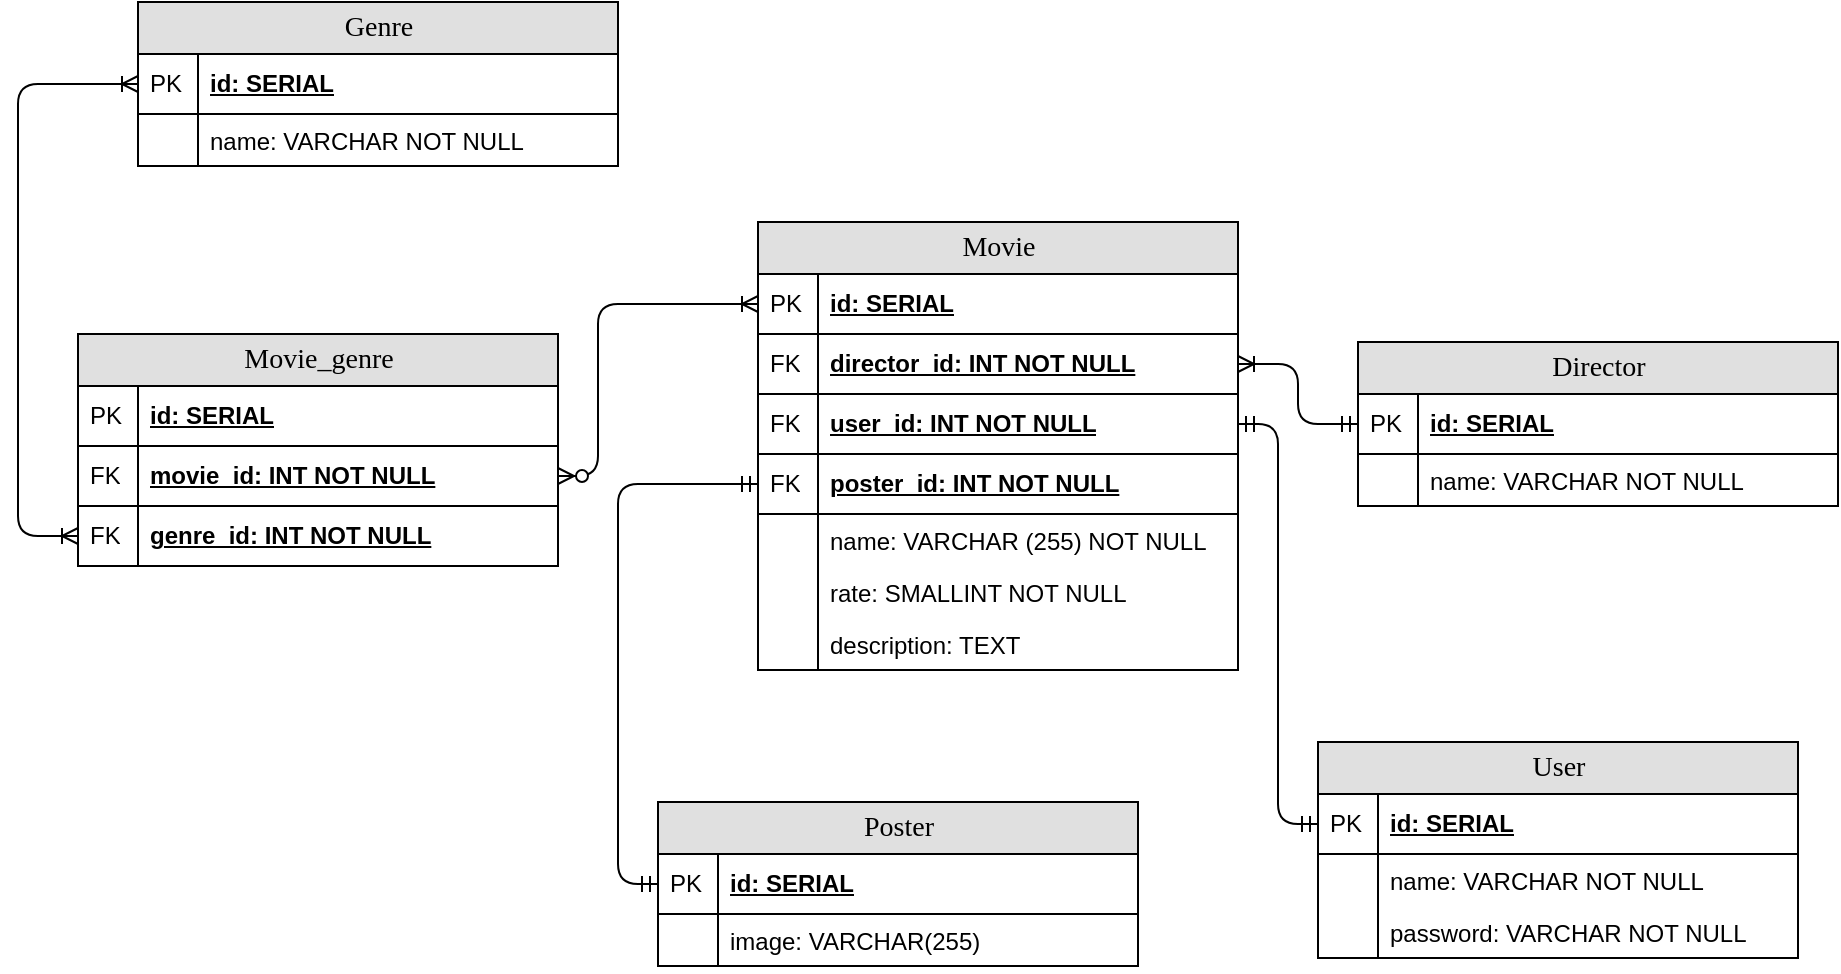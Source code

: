 <mxfile>
    <diagram name="Page-1" id="9f46799a-70d6-7492-0946-bef42562c5a5">
        <mxGraphModel dx="665" dy="423" grid="1" gridSize="10" guides="1" tooltips="1" connect="1" arrows="1" fold="1" page="1" pageScale="1" pageWidth="1100" pageHeight="850" background="#ffffff" math="0" shadow="0">
            <root>
                <mxCell id="0"/>
                <mxCell id="1" parent="0"/>
                <mxCell id="rwWJNbQg9eh8BiSdjxDp-123" value="Movie_genre" style="swimlane;html=1;fontStyle=0;childLayout=stackLayout;horizontal=1;startSize=26;fillColor=#e0e0e0;horizontalStack=0;resizeParent=1;resizeLast=0;collapsible=1;marginBottom=0;swimlaneFillColor=#ffffff;align=center;rounded=0;shadow=0;comic=0;labelBackgroundColor=none;strokeWidth=1;fontFamily=Verdana;fontSize=14;swimlaneLine=1;strokeColor=#000000;fontColor=#000000;" parent="1" vertex="1">
                    <mxGeometry x="170" y="216" width="240" height="116" as="geometry"/>
                </mxCell>
                <mxCell id="2" value="id: SERIAL" style="shape=partialRectangle;top=0;left=0;right=0;bottom=1;html=1;align=left;verticalAlign=middle;fillColor=none;spacingLeft=34;spacingRight=4;whiteSpace=wrap;overflow=hidden;rotatable=0;points=[[0,0.5],[1,0.5]];portConstraint=eastwest;dropTarget=0;fontStyle=5;strokeColor=#000000;fontColor=#000000;" vertex="1" parent="rwWJNbQg9eh8BiSdjxDp-123">
                    <mxGeometry y="26" width="240" height="30" as="geometry"/>
                </mxCell>
                <mxCell id="3" value="PK" style="shape=partialRectangle;top=0;left=0;bottom=0;html=1;fillColor=none;align=left;verticalAlign=middle;spacingLeft=4;spacingRight=4;whiteSpace=wrap;overflow=hidden;rotatable=0;points=[];portConstraint=eastwest;part=1;strokeColor=#000000;fontColor=#000000;" vertex="1" connectable="0" parent="2">
                    <mxGeometry width="30" height="30" as="geometry"/>
                </mxCell>
                <mxCell id="rwWJNbQg9eh8BiSdjxDp-124" value="movie_id: INT NOT NULL" style="shape=partialRectangle;top=0;left=0;right=0;bottom=1;html=1;align=left;verticalAlign=middle;fillColor=none;spacingLeft=34;spacingRight=4;whiteSpace=wrap;overflow=hidden;rotatable=0;points=[[0,0.5],[1,0.5]];portConstraint=eastwest;dropTarget=0;fontStyle=5;strokeColor=#000000;fontColor=#000000;" parent="rwWJNbQg9eh8BiSdjxDp-123" vertex="1">
                    <mxGeometry y="56" width="240" height="30" as="geometry"/>
                </mxCell>
                <mxCell id="rwWJNbQg9eh8BiSdjxDp-125" value="FK" style="shape=partialRectangle;top=0;left=0;bottom=0;html=1;fillColor=none;align=left;verticalAlign=middle;spacingLeft=4;spacingRight=4;whiteSpace=wrap;overflow=hidden;rotatable=0;points=[];portConstraint=eastwest;part=1;strokeColor=#000000;fontColor=#000000;" parent="rwWJNbQg9eh8BiSdjxDp-124" vertex="1" connectable="0">
                    <mxGeometry width="30" height="30" as="geometry"/>
                </mxCell>
                <mxCell id="rwWJNbQg9eh8BiSdjxDp-128" value="genre_id: INT NOT NULL" style="shape=partialRectangle;top=0;left=0;right=0;bottom=1;html=1;align=left;verticalAlign=middle;fillColor=none;spacingLeft=34;spacingRight=4;whiteSpace=wrap;overflow=hidden;rotatable=0;points=[[0,0.5],[1,0.5]];portConstraint=eastwest;dropTarget=0;fontStyle=5;strokeColor=#000000;fontColor=#000000;" parent="rwWJNbQg9eh8BiSdjxDp-123" vertex="1">
                    <mxGeometry y="86" width="240" height="30" as="geometry"/>
                </mxCell>
                <mxCell id="rwWJNbQg9eh8BiSdjxDp-129" value="FK" style="shape=partialRectangle;top=0;left=0;bottom=0;html=1;fillColor=none;align=left;verticalAlign=middle;spacingLeft=4;spacingRight=4;whiteSpace=wrap;overflow=hidden;rotatable=0;points=[];portConstraint=eastwest;part=1;strokeColor=#000000;fontColor=#000000;" parent="rwWJNbQg9eh8BiSdjxDp-128" vertex="1" connectable="0">
                    <mxGeometry width="30" height="30" as="geometry"/>
                </mxCell>
                <mxCell id="rwWJNbQg9eh8BiSdjxDp-133" value="Movie" style="swimlane;html=1;fontStyle=0;childLayout=stackLayout;horizontal=1;startSize=26;fillColor=#e0e0e0;horizontalStack=0;resizeParent=1;resizeLast=0;collapsible=1;marginBottom=0;swimlaneFillColor=#ffffff;align=center;rounded=0;shadow=0;comic=0;labelBackgroundColor=none;strokeWidth=1;fontFamily=Verdana;fontSize=14;swimlaneLine=1;strokeColor=#000000;fontColor=#000000;" parent="1" vertex="1">
                    <mxGeometry x="510" y="160" width="240" height="224" as="geometry"/>
                </mxCell>
                <mxCell id="rwWJNbQg9eh8BiSdjxDp-134" value="id: SERIAL" style="shape=partialRectangle;top=0;left=0;right=0;bottom=1;html=1;align=left;verticalAlign=middle;fillColor=none;spacingLeft=34;spacingRight=4;whiteSpace=wrap;overflow=hidden;rotatable=0;points=[[0,0.5],[1,0.5]];portConstraint=eastwest;dropTarget=0;fontStyle=5;strokeColor=#000000;fontColor=#000000;" parent="rwWJNbQg9eh8BiSdjxDp-133" vertex="1">
                    <mxGeometry y="26" width="240" height="30" as="geometry"/>
                </mxCell>
                <mxCell id="rwWJNbQg9eh8BiSdjxDp-135" value="PK" style="shape=partialRectangle;top=0;left=0;bottom=0;html=1;fillColor=none;align=left;verticalAlign=middle;spacingLeft=4;spacingRight=4;whiteSpace=wrap;overflow=hidden;rotatable=0;points=[];portConstraint=eastwest;part=1;strokeColor=#000000;fontColor=#000000;" parent="rwWJNbQg9eh8BiSdjxDp-134" vertex="1" connectable="0">
                    <mxGeometry width="30" height="30" as="geometry"/>
                </mxCell>
                <mxCell id="rwWJNbQg9eh8BiSdjxDp-138" value="director_id: INT NOT NULL" style="shape=partialRectangle;top=0;left=0;right=0;bottom=1;html=1;align=left;verticalAlign=middle;fillColor=none;spacingLeft=34;spacingRight=4;whiteSpace=wrap;overflow=hidden;rotatable=0;points=[[0,0.5],[1,0.5]];portConstraint=eastwest;dropTarget=0;fontStyle=5;strokeColor=#000000;fontColor=#000000;" parent="rwWJNbQg9eh8BiSdjxDp-133" vertex="1">
                    <mxGeometry y="56" width="240" height="30" as="geometry"/>
                </mxCell>
                <mxCell id="rwWJNbQg9eh8BiSdjxDp-139" value="FK" style="shape=partialRectangle;top=0;left=0;bottom=0;html=1;fillColor=none;align=left;verticalAlign=middle;spacingLeft=4;spacingRight=4;whiteSpace=wrap;overflow=hidden;rotatable=0;points=[];portConstraint=eastwest;part=1;strokeColor=#000000;fontColor=#000000;" parent="rwWJNbQg9eh8BiSdjxDp-138" vertex="1" connectable="0">
                    <mxGeometry width="30" height="30" as="geometry"/>
                </mxCell>
                <mxCell id="rwWJNbQg9eh8BiSdjxDp-140" value="user_id: INT NOT NULL" style="shape=partialRectangle;top=0;left=0;right=0;bottom=1;html=1;align=left;verticalAlign=middle;fillColor=none;spacingLeft=34;spacingRight=4;whiteSpace=wrap;overflow=hidden;rotatable=0;points=[[0,0.5],[1,0.5]];portConstraint=eastwest;dropTarget=0;fontStyle=5;strokeColor=#000000;fontColor=#000000;" parent="rwWJNbQg9eh8BiSdjxDp-133" vertex="1">
                    <mxGeometry y="86" width="240" height="30" as="geometry"/>
                </mxCell>
                <mxCell id="rwWJNbQg9eh8BiSdjxDp-141" value="FK" style="shape=partialRectangle;top=0;left=0;bottom=0;html=1;fillColor=none;align=left;verticalAlign=middle;spacingLeft=4;spacingRight=4;whiteSpace=wrap;overflow=hidden;rotatable=0;points=[];portConstraint=eastwest;part=1;strokeColor=#000000;fontColor=#000000;" parent="rwWJNbQg9eh8BiSdjxDp-140" vertex="1" connectable="0">
                    <mxGeometry width="30" height="30" as="geometry"/>
                </mxCell>
                <mxCell id="rwWJNbQg9eh8BiSdjxDp-142" value="poster_id: INT NOT NULL" style="shape=partialRectangle;top=0;left=0;right=0;bottom=1;html=1;align=left;verticalAlign=middle;fillColor=none;spacingLeft=34;spacingRight=4;whiteSpace=wrap;overflow=hidden;rotatable=0;points=[[0,0.5],[1,0.5]];portConstraint=eastwest;dropTarget=0;fontStyle=5;strokeColor=#000000;fontColor=#000000;" parent="rwWJNbQg9eh8BiSdjxDp-133" vertex="1">
                    <mxGeometry y="116" width="240" height="30" as="geometry"/>
                </mxCell>
                <mxCell id="rwWJNbQg9eh8BiSdjxDp-143" value="FK" style="shape=partialRectangle;top=0;left=0;bottom=0;html=1;fillColor=none;align=left;verticalAlign=middle;spacingLeft=4;spacingRight=4;whiteSpace=wrap;overflow=hidden;rotatable=0;points=[];portConstraint=eastwest;part=1;strokeColor=#000000;fontColor=#000000;" parent="rwWJNbQg9eh8BiSdjxDp-142" vertex="1" connectable="0">
                    <mxGeometry width="30" height="30" as="geometry"/>
                </mxCell>
                <mxCell id="rwWJNbQg9eh8BiSdjxDp-144" value="name: VARCHAR (255) NOT NULL" style="shape=partialRectangle;top=0;left=0;right=0;bottom=0;html=1;align=left;verticalAlign=top;fillColor=none;spacingLeft=34;spacingRight=4;whiteSpace=wrap;overflow=hidden;rotatable=0;points=[[0,0.5],[1,0.5]];portConstraint=eastwest;dropTarget=0;strokeColor=#000000;fontColor=#000000;" parent="rwWJNbQg9eh8BiSdjxDp-133" vertex="1">
                    <mxGeometry y="146" width="240" height="26" as="geometry"/>
                </mxCell>
                <mxCell id="rwWJNbQg9eh8BiSdjxDp-145" value="" style="shape=partialRectangle;top=0;left=0;bottom=0;html=1;fillColor=none;align=left;verticalAlign=top;spacingLeft=4;spacingRight=4;whiteSpace=wrap;overflow=hidden;rotatable=0;points=[];portConstraint=eastwest;part=1;strokeColor=#000000;fontColor=#000000;" parent="rwWJNbQg9eh8BiSdjxDp-144" vertex="1" connectable="0">
                    <mxGeometry width="30" height="26" as="geometry"/>
                </mxCell>
                <mxCell id="rwWJNbQg9eh8BiSdjxDp-146" value="rate: SMALLINT NOT NULL" style="shape=partialRectangle;top=0;left=0;right=0;bottom=0;html=1;align=left;verticalAlign=top;fillColor=none;spacingLeft=34;spacingRight=4;whiteSpace=wrap;overflow=hidden;rotatable=0;points=[[0,0.5],[1,0.5]];portConstraint=eastwest;dropTarget=0;strokeColor=#000000;fontColor=#000000;" parent="rwWJNbQg9eh8BiSdjxDp-133" vertex="1">
                    <mxGeometry y="172" width="240" height="26" as="geometry"/>
                </mxCell>
                <mxCell id="rwWJNbQg9eh8BiSdjxDp-147" value="" style="shape=partialRectangle;top=0;left=0;bottom=0;html=1;fillColor=none;align=left;verticalAlign=top;spacingLeft=4;spacingRight=4;whiteSpace=wrap;overflow=hidden;rotatable=0;points=[];portConstraint=eastwest;part=1;strokeColor=#000000;fontColor=#000000;" parent="rwWJNbQg9eh8BiSdjxDp-146" vertex="1" connectable="0">
                    <mxGeometry width="30" height="26" as="geometry"/>
                </mxCell>
                <mxCell id="rwWJNbQg9eh8BiSdjxDp-148" value="description: TEXT" style="shape=partialRectangle;top=0;left=0;right=0;bottom=0;html=1;align=left;verticalAlign=top;fillColor=none;spacingLeft=34;spacingRight=4;whiteSpace=wrap;overflow=hidden;rotatable=0;points=[[0,0.5],[1,0.5]];portConstraint=eastwest;dropTarget=0;strokeColor=#000000;fontColor=#000000;" parent="rwWJNbQg9eh8BiSdjxDp-133" vertex="1">
                    <mxGeometry y="198" width="240" height="26" as="geometry"/>
                </mxCell>
                <mxCell id="rwWJNbQg9eh8BiSdjxDp-149" value="" style="shape=partialRectangle;top=0;left=0;bottom=0;html=1;fillColor=none;align=left;verticalAlign=top;spacingLeft=4;spacingRight=4;whiteSpace=wrap;overflow=hidden;rotatable=0;points=[];portConstraint=eastwest;part=1;strokeColor=#000000;fontColor=#000000;" parent="rwWJNbQg9eh8BiSdjxDp-148" vertex="1" connectable="0">
                    <mxGeometry width="30" height="26" as="geometry"/>
                </mxCell>
                <mxCell id="rwWJNbQg9eh8BiSdjxDp-150" value="Genre" style="swimlane;html=1;fontStyle=0;childLayout=stackLayout;horizontal=1;startSize=26;fillColor=#e0e0e0;horizontalStack=0;resizeParent=1;resizeLast=0;collapsible=1;marginBottom=0;swimlaneFillColor=#ffffff;align=center;rounded=0;shadow=0;comic=0;labelBackgroundColor=none;strokeWidth=1;fontFamily=Verdana;fontSize=14;swimlaneLine=1;strokeColor=#000000;fontColor=#000000;" parent="1" vertex="1">
                    <mxGeometry x="200" y="50" width="240" height="82" as="geometry"/>
                </mxCell>
                <mxCell id="rwWJNbQg9eh8BiSdjxDp-151" value="id: SERIAL" style="shape=partialRectangle;top=0;left=0;right=0;bottom=1;html=1;align=left;verticalAlign=middle;fillColor=none;spacingLeft=34;spacingRight=4;whiteSpace=wrap;overflow=hidden;rotatable=0;points=[[0,0.5],[1,0.5]];portConstraint=eastwest;dropTarget=0;fontStyle=5;strokeColor=#000000;fontColor=#000000;" parent="rwWJNbQg9eh8BiSdjxDp-150" vertex="1">
                    <mxGeometry y="26" width="240" height="30" as="geometry"/>
                </mxCell>
                <mxCell id="rwWJNbQg9eh8BiSdjxDp-152" value="PK" style="shape=partialRectangle;top=0;left=0;bottom=0;html=1;fillColor=none;align=left;verticalAlign=middle;spacingLeft=4;spacingRight=4;whiteSpace=wrap;overflow=hidden;rotatable=0;points=[];portConstraint=eastwest;part=1;strokeColor=#000000;fontColor=#000000;" parent="rwWJNbQg9eh8BiSdjxDp-151" vertex="1" connectable="0">
                    <mxGeometry width="30" height="30" as="geometry"/>
                </mxCell>
                <mxCell id="rwWJNbQg9eh8BiSdjxDp-153" value="name: VARCHAR NOT NULL" style="shape=partialRectangle;top=0;left=0;right=0;bottom=0;html=1;align=left;verticalAlign=top;fillColor=none;spacingLeft=34;spacingRight=4;whiteSpace=wrap;overflow=hidden;rotatable=0;points=[[0,0.5],[1,0.5]];portConstraint=eastwest;dropTarget=0;strokeColor=#000000;fontColor=#000000;" parent="rwWJNbQg9eh8BiSdjxDp-150" vertex="1">
                    <mxGeometry y="56" width="240" height="26" as="geometry"/>
                </mxCell>
                <mxCell id="rwWJNbQg9eh8BiSdjxDp-154" value="" style="shape=partialRectangle;top=0;left=0;bottom=0;html=1;fillColor=none;align=left;verticalAlign=top;spacingLeft=4;spacingRight=4;whiteSpace=wrap;overflow=hidden;rotatable=0;points=[];portConstraint=eastwest;part=1;strokeColor=#000000;fontColor=#000000;" parent="rwWJNbQg9eh8BiSdjxDp-153" vertex="1" connectable="0">
                    <mxGeometry width="30" height="26" as="geometry"/>
                </mxCell>
                <mxCell id="rwWJNbQg9eh8BiSdjxDp-155" value="Director" style="swimlane;html=1;fontStyle=0;childLayout=stackLayout;horizontal=1;startSize=26;fillColor=#e0e0e0;horizontalStack=0;resizeParent=1;resizeLast=0;collapsible=1;marginBottom=0;swimlaneFillColor=#ffffff;align=center;rounded=0;shadow=0;comic=0;labelBackgroundColor=none;strokeWidth=1;fontFamily=Verdana;fontSize=14;swimlaneLine=1;strokeColor=#000000;fontColor=#000000;" parent="1" vertex="1">
                    <mxGeometry x="810" y="220" width="240" height="82" as="geometry"/>
                </mxCell>
                <mxCell id="rwWJNbQg9eh8BiSdjxDp-156" value="id: SERIAL" style="shape=partialRectangle;top=0;left=0;right=0;bottom=1;html=1;align=left;verticalAlign=middle;fillColor=none;spacingLeft=34;spacingRight=4;whiteSpace=wrap;overflow=hidden;rotatable=0;points=[[0,0.5],[1,0.5]];portConstraint=eastwest;dropTarget=0;fontStyle=5;strokeColor=#000000;fontColor=#000000;" parent="rwWJNbQg9eh8BiSdjxDp-155" vertex="1">
                    <mxGeometry y="26" width="240" height="30" as="geometry"/>
                </mxCell>
                <mxCell id="rwWJNbQg9eh8BiSdjxDp-157" value="PK" style="shape=partialRectangle;top=0;left=0;bottom=0;html=1;fillColor=none;align=left;verticalAlign=middle;spacingLeft=4;spacingRight=4;whiteSpace=wrap;overflow=hidden;rotatable=0;points=[];portConstraint=eastwest;part=1;strokeColor=#000000;fontColor=#000000;" parent="rwWJNbQg9eh8BiSdjxDp-156" vertex="1" connectable="0">
                    <mxGeometry width="30" height="30" as="geometry"/>
                </mxCell>
                <mxCell id="rwWJNbQg9eh8BiSdjxDp-158" value="name: VARCHAR NOT NULL" style="shape=partialRectangle;top=0;left=0;right=0;bottom=0;html=1;align=left;verticalAlign=top;fillColor=none;spacingLeft=34;spacingRight=4;whiteSpace=wrap;overflow=hidden;rotatable=0;points=[[0,0.5],[1,0.5]];portConstraint=eastwest;dropTarget=0;strokeColor=#000000;fontColor=#000000;" parent="rwWJNbQg9eh8BiSdjxDp-155" vertex="1">
                    <mxGeometry y="56" width="240" height="26" as="geometry"/>
                </mxCell>
                <mxCell id="rwWJNbQg9eh8BiSdjxDp-159" value="" style="shape=partialRectangle;top=0;left=0;bottom=0;html=1;fillColor=none;align=left;verticalAlign=top;spacingLeft=4;spacingRight=4;whiteSpace=wrap;overflow=hidden;rotatable=0;points=[];portConstraint=eastwest;part=1;strokeColor=#000000;fontColor=#000000;" parent="rwWJNbQg9eh8BiSdjxDp-158" vertex="1" connectable="0">
                    <mxGeometry width="30" height="26" as="geometry"/>
                </mxCell>
                <mxCell id="rwWJNbQg9eh8BiSdjxDp-160" value="User" style="swimlane;html=1;fontStyle=0;childLayout=stackLayout;horizontal=1;startSize=26;fillColor=#e0e0e0;horizontalStack=0;resizeParent=1;resizeLast=0;collapsible=1;marginBottom=0;swimlaneFillColor=#ffffff;align=center;rounded=0;shadow=0;comic=0;labelBackgroundColor=none;strokeWidth=1;fontFamily=Verdana;fontSize=14;swimlaneLine=1;strokeColor=#000000;fontColor=#000000;" parent="1" vertex="1">
                    <mxGeometry x="790" y="420" width="240" height="108" as="geometry"/>
                </mxCell>
                <mxCell id="rwWJNbQg9eh8BiSdjxDp-161" value="id: SERIAL" style="shape=partialRectangle;top=0;left=0;right=0;bottom=1;html=1;align=left;verticalAlign=middle;fillColor=none;spacingLeft=34;spacingRight=4;whiteSpace=wrap;overflow=hidden;rotatable=0;points=[[0,0.5],[1,0.5]];portConstraint=eastwest;dropTarget=0;fontStyle=5;strokeColor=#000000;fontColor=#000000;" parent="rwWJNbQg9eh8BiSdjxDp-160" vertex="1">
                    <mxGeometry y="26" width="240" height="30" as="geometry"/>
                </mxCell>
                <mxCell id="rwWJNbQg9eh8BiSdjxDp-162" value="PK" style="shape=partialRectangle;top=0;left=0;bottom=0;html=1;fillColor=none;align=left;verticalAlign=middle;spacingLeft=4;spacingRight=4;whiteSpace=wrap;overflow=hidden;rotatable=0;points=[];portConstraint=eastwest;part=1;strokeColor=#000000;fontColor=#000000;" parent="rwWJNbQg9eh8BiSdjxDp-161" vertex="1" connectable="0">
                    <mxGeometry width="30" height="30" as="geometry"/>
                </mxCell>
                <mxCell id="rwWJNbQg9eh8BiSdjxDp-163" value="name: VARCHAR NOT NULL" style="shape=partialRectangle;top=0;left=0;right=0;bottom=0;html=1;align=left;verticalAlign=top;fillColor=none;spacingLeft=34;spacingRight=4;whiteSpace=wrap;overflow=hidden;rotatable=0;points=[[0,0.5],[1,0.5]];portConstraint=eastwest;dropTarget=0;strokeColor=#000000;fontColor=#000000;" parent="rwWJNbQg9eh8BiSdjxDp-160" vertex="1">
                    <mxGeometry y="56" width="240" height="26" as="geometry"/>
                </mxCell>
                <mxCell id="rwWJNbQg9eh8BiSdjxDp-164" value="" style="shape=partialRectangle;top=0;left=0;bottom=0;html=1;fillColor=none;align=left;verticalAlign=top;spacingLeft=4;spacingRight=4;whiteSpace=wrap;overflow=hidden;rotatable=0;points=[];portConstraint=eastwest;part=1;strokeColor=#000000;fontColor=#000000;" parent="rwWJNbQg9eh8BiSdjxDp-163" vertex="1" connectable="0">
                    <mxGeometry width="30" height="26" as="geometry"/>
                </mxCell>
                <mxCell id="rwWJNbQg9eh8BiSdjxDp-165" value="password: VARCHAR NOT NULL" style="shape=partialRectangle;top=0;left=0;right=0;bottom=0;html=1;align=left;verticalAlign=top;fillColor=none;spacingLeft=34;spacingRight=4;whiteSpace=wrap;overflow=hidden;rotatable=0;points=[[0,0.5],[1,0.5]];portConstraint=eastwest;dropTarget=0;strokeColor=#000000;fontColor=#000000;" parent="rwWJNbQg9eh8BiSdjxDp-160" vertex="1">
                    <mxGeometry y="82" width="240" height="26" as="geometry"/>
                </mxCell>
                <mxCell id="rwWJNbQg9eh8BiSdjxDp-166" value="" style="shape=partialRectangle;top=0;left=0;bottom=0;html=1;fillColor=none;align=left;verticalAlign=top;spacingLeft=4;spacingRight=4;whiteSpace=wrap;overflow=hidden;rotatable=0;points=[];portConstraint=eastwest;part=1;strokeColor=#000000;fontColor=#000000;" parent="rwWJNbQg9eh8BiSdjxDp-165" vertex="1" connectable="0">
                    <mxGeometry width="30" height="26" as="geometry"/>
                </mxCell>
                <mxCell id="rwWJNbQg9eh8BiSdjxDp-167" value="Poster" style="swimlane;html=1;fontStyle=0;childLayout=stackLayout;horizontal=1;startSize=26;fillColor=#e0e0e0;horizontalStack=0;resizeParent=1;resizeLast=0;collapsible=1;marginBottom=0;swimlaneFillColor=#ffffff;align=center;rounded=0;shadow=0;comic=0;labelBackgroundColor=none;strokeWidth=1;fontFamily=Verdana;fontSize=14;swimlaneLine=1;strokeColor=#000000;fontColor=#000000;" parent="1" vertex="1">
                    <mxGeometry x="460" y="450" width="240" height="82" as="geometry"/>
                </mxCell>
                <mxCell id="rwWJNbQg9eh8BiSdjxDp-168" value="id: SERIAL" style="shape=partialRectangle;top=0;left=0;right=0;bottom=1;html=1;align=left;verticalAlign=middle;fillColor=none;spacingLeft=34;spacingRight=4;whiteSpace=wrap;overflow=hidden;rotatable=0;points=[[0,0.5],[1,0.5]];portConstraint=eastwest;dropTarget=0;fontStyle=5;strokeColor=#000000;fontColor=#000000;" parent="rwWJNbQg9eh8BiSdjxDp-167" vertex="1">
                    <mxGeometry y="26" width="240" height="30" as="geometry"/>
                </mxCell>
                <mxCell id="rwWJNbQg9eh8BiSdjxDp-169" value="PK" style="shape=partialRectangle;top=0;left=0;bottom=0;html=1;fillColor=none;align=left;verticalAlign=middle;spacingLeft=4;spacingRight=4;whiteSpace=wrap;overflow=hidden;rotatable=0;points=[];portConstraint=eastwest;part=1;strokeColor=#000000;fontColor=#000000;" parent="rwWJNbQg9eh8BiSdjxDp-168" vertex="1" connectable="0">
                    <mxGeometry width="30" height="30" as="geometry"/>
                </mxCell>
                <mxCell id="rwWJNbQg9eh8BiSdjxDp-170" value="image: VARCHAR(255)&amp;nbsp;" style="shape=partialRectangle;top=0;left=0;right=0;bottom=0;html=1;align=left;verticalAlign=top;fillColor=none;spacingLeft=34;spacingRight=4;whiteSpace=wrap;overflow=hidden;rotatable=0;points=[[0,0.5],[1,0.5]];portConstraint=eastwest;dropTarget=0;strokeColor=#000000;fontColor=#000000;" parent="rwWJNbQg9eh8BiSdjxDp-167" vertex="1">
                    <mxGeometry y="56" width="240" height="26" as="geometry"/>
                </mxCell>
                <mxCell id="rwWJNbQg9eh8BiSdjxDp-171" value="" style="shape=partialRectangle;top=0;left=0;bottom=0;html=1;fillColor=none;align=left;verticalAlign=top;spacingLeft=4;spacingRight=4;whiteSpace=wrap;overflow=hidden;rotatable=0;points=[];portConstraint=eastwest;part=1;strokeColor=#000000;fontColor=#000000;" parent="rwWJNbQg9eh8BiSdjxDp-170" vertex="1" connectable="0">
                    <mxGeometry width="30" height="26" as="geometry"/>
                </mxCell>
                <mxCell id="rwWJNbQg9eh8BiSdjxDp-172" value="" style="edgeStyle=orthogonalEdgeStyle;fontSize=12;html=1;endArrow=ERmandOne;startArrow=ERmandOne;entryX=0;entryY=0.5;entryDx=0;entryDy=0;exitX=0;exitY=0.5;exitDx=0;exitDy=0;strokeColor=#000000;fontColor=#000000;" parent="1" source="rwWJNbQg9eh8BiSdjxDp-168" target="rwWJNbQg9eh8BiSdjxDp-142" edge="1">
                    <mxGeometry width="100" height="100" relative="1" as="geometry">
                        <mxPoint x="700" y="90" as="sourcePoint"/>
                        <mxPoint x="780" y="120" as="targetPoint"/>
                        <Array as="points">
                            <mxPoint x="440" y="491"/>
                            <mxPoint x="440" y="291"/>
                        </Array>
                    </mxGeometry>
                </mxCell>
                <mxCell id="rwWJNbQg9eh8BiSdjxDp-173" value="" style="edgeStyle=orthogonalEdgeStyle;fontSize=12;html=1;endArrow=ERmandOne;startArrow=ERmandOne;entryX=1;entryY=0.5;entryDx=0;entryDy=0;exitX=0;exitY=0.5;exitDx=0;exitDy=0;strokeColor=#000000;fontColor=#000000;" parent="1" source="rwWJNbQg9eh8BiSdjxDp-161" target="rwWJNbQg9eh8BiSdjxDp-140" edge="1">
                    <mxGeometry width="100" height="100" relative="1" as="geometry">
                        <mxPoint x="520" y="461" as="sourcePoint"/>
                        <mxPoint x="520" y="331" as="targetPoint"/>
                        <Array as="points">
                            <mxPoint x="770" y="461"/>
                            <mxPoint x="770" y="261"/>
                        </Array>
                    </mxGeometry>
                </mxCell>
                <mxCell id="rwWJNbQg9eh8BiSdjxDp-174" value="" style="edgeStyle=orthogonalEdgeStyle;fontSize=12;html=1;endArrow=ERoneToMany;startArrow=ERmandOne;anchorPointDirection=0;comic=0;shadow=0;elbow=vertical;entryX=1;entryY=0.5;entryDx=0;entryDy=0;exitX=0;exitY=0.5;exitDx=0;exitDy=0;strokeColor=#000000;fontColor=#000000;" parent="1" source="rwWJNbQg9eh8BiSdjxDp-156" target="rwWJNbQg9eh8BiSdjxDp-138" edge="1">
                    <mxGeometry width="100" height="100" relative="1" as="geometry">
                        <mxPoint x="930" y="220" as="sourcePoint"/>
                        <mxPoint x="530" y="30" as="targetPoint"/>
                        <Array as="points">
                            <mxPoint x="780" y="261"/>
                            <mxPoint x="780" y="231"/>
                        </Array>
                    </mxGeometry>
                </mxCell>
                <mxCell id="rwWJNbQg9eh8BiSdjxDp-176" value="" style="edgeStyle=orthogonalEdgeStyle;fontSize=12;html=1;endArrow=ERoneToMany;startArrow=ERzeroToMany;exitX=1;exitY=0.5;exitDx=0;exitDy=0;entryX=0;entryY=0.5;entryDx=0;entryDy=0;strokeColor=#000000;fontColor=#000000;" parent="1" source="rwWJNbQg9eh8BiSdjxDp-124" target="rwWJNbQg9eh8BiSdjxDp-134" edge="1">
                    <mxGeometry width="100" height="100" relative="1" as="geometry">
                        <mxPoint x="200" y="500" as="sourcePoint"/>
                        <mxPoint x="300" y="400" as="targetPoint"/>
                        <Array as="points">
                            <mxPoint x="430" y="287"/>
                            <mxPoint x="430" y="201"/>
                        </Array>
                    </mxGeometry>
                </mxCell>
                <mxCell id="rwWJNbQg9eh8BiSdjxDp-177" value="" style="edgeStyle=orthogonalEdgeStyle;fontSize=12;html=1;endArrow=ERoneToMany;startArrow=ERoneToMany;entryX=0;entryY=0.5;entryDx=0;entryDy=0;strokeColor=#000000;fontColor=#000000;exitX=0;exitY=0.5;exitDx=0;exitDy=0;" parent="1" source="rwWJNbQg9eh8BiSdjxDp-128" target="rwWJNbQg9eh8BiSdjxDp-151" edge="1">
                    <mxGeometry width="100" height="100" relative="1" as="geometry">
                        <mxPoint x="150" y="310" as="sourcePoint"/>
                        <mxPoint x="280" y="380" as="targetPoint"/>
                        <Array as="points">
                            <mxPoint x="140" y="317"/>
                            <mxPoint x="140" y="91"/>
                        </Array>
                    </mxGeometry>
                </mxCell>
            </root>
        </mxGraphModel>
    </diagram>
</mxfile>